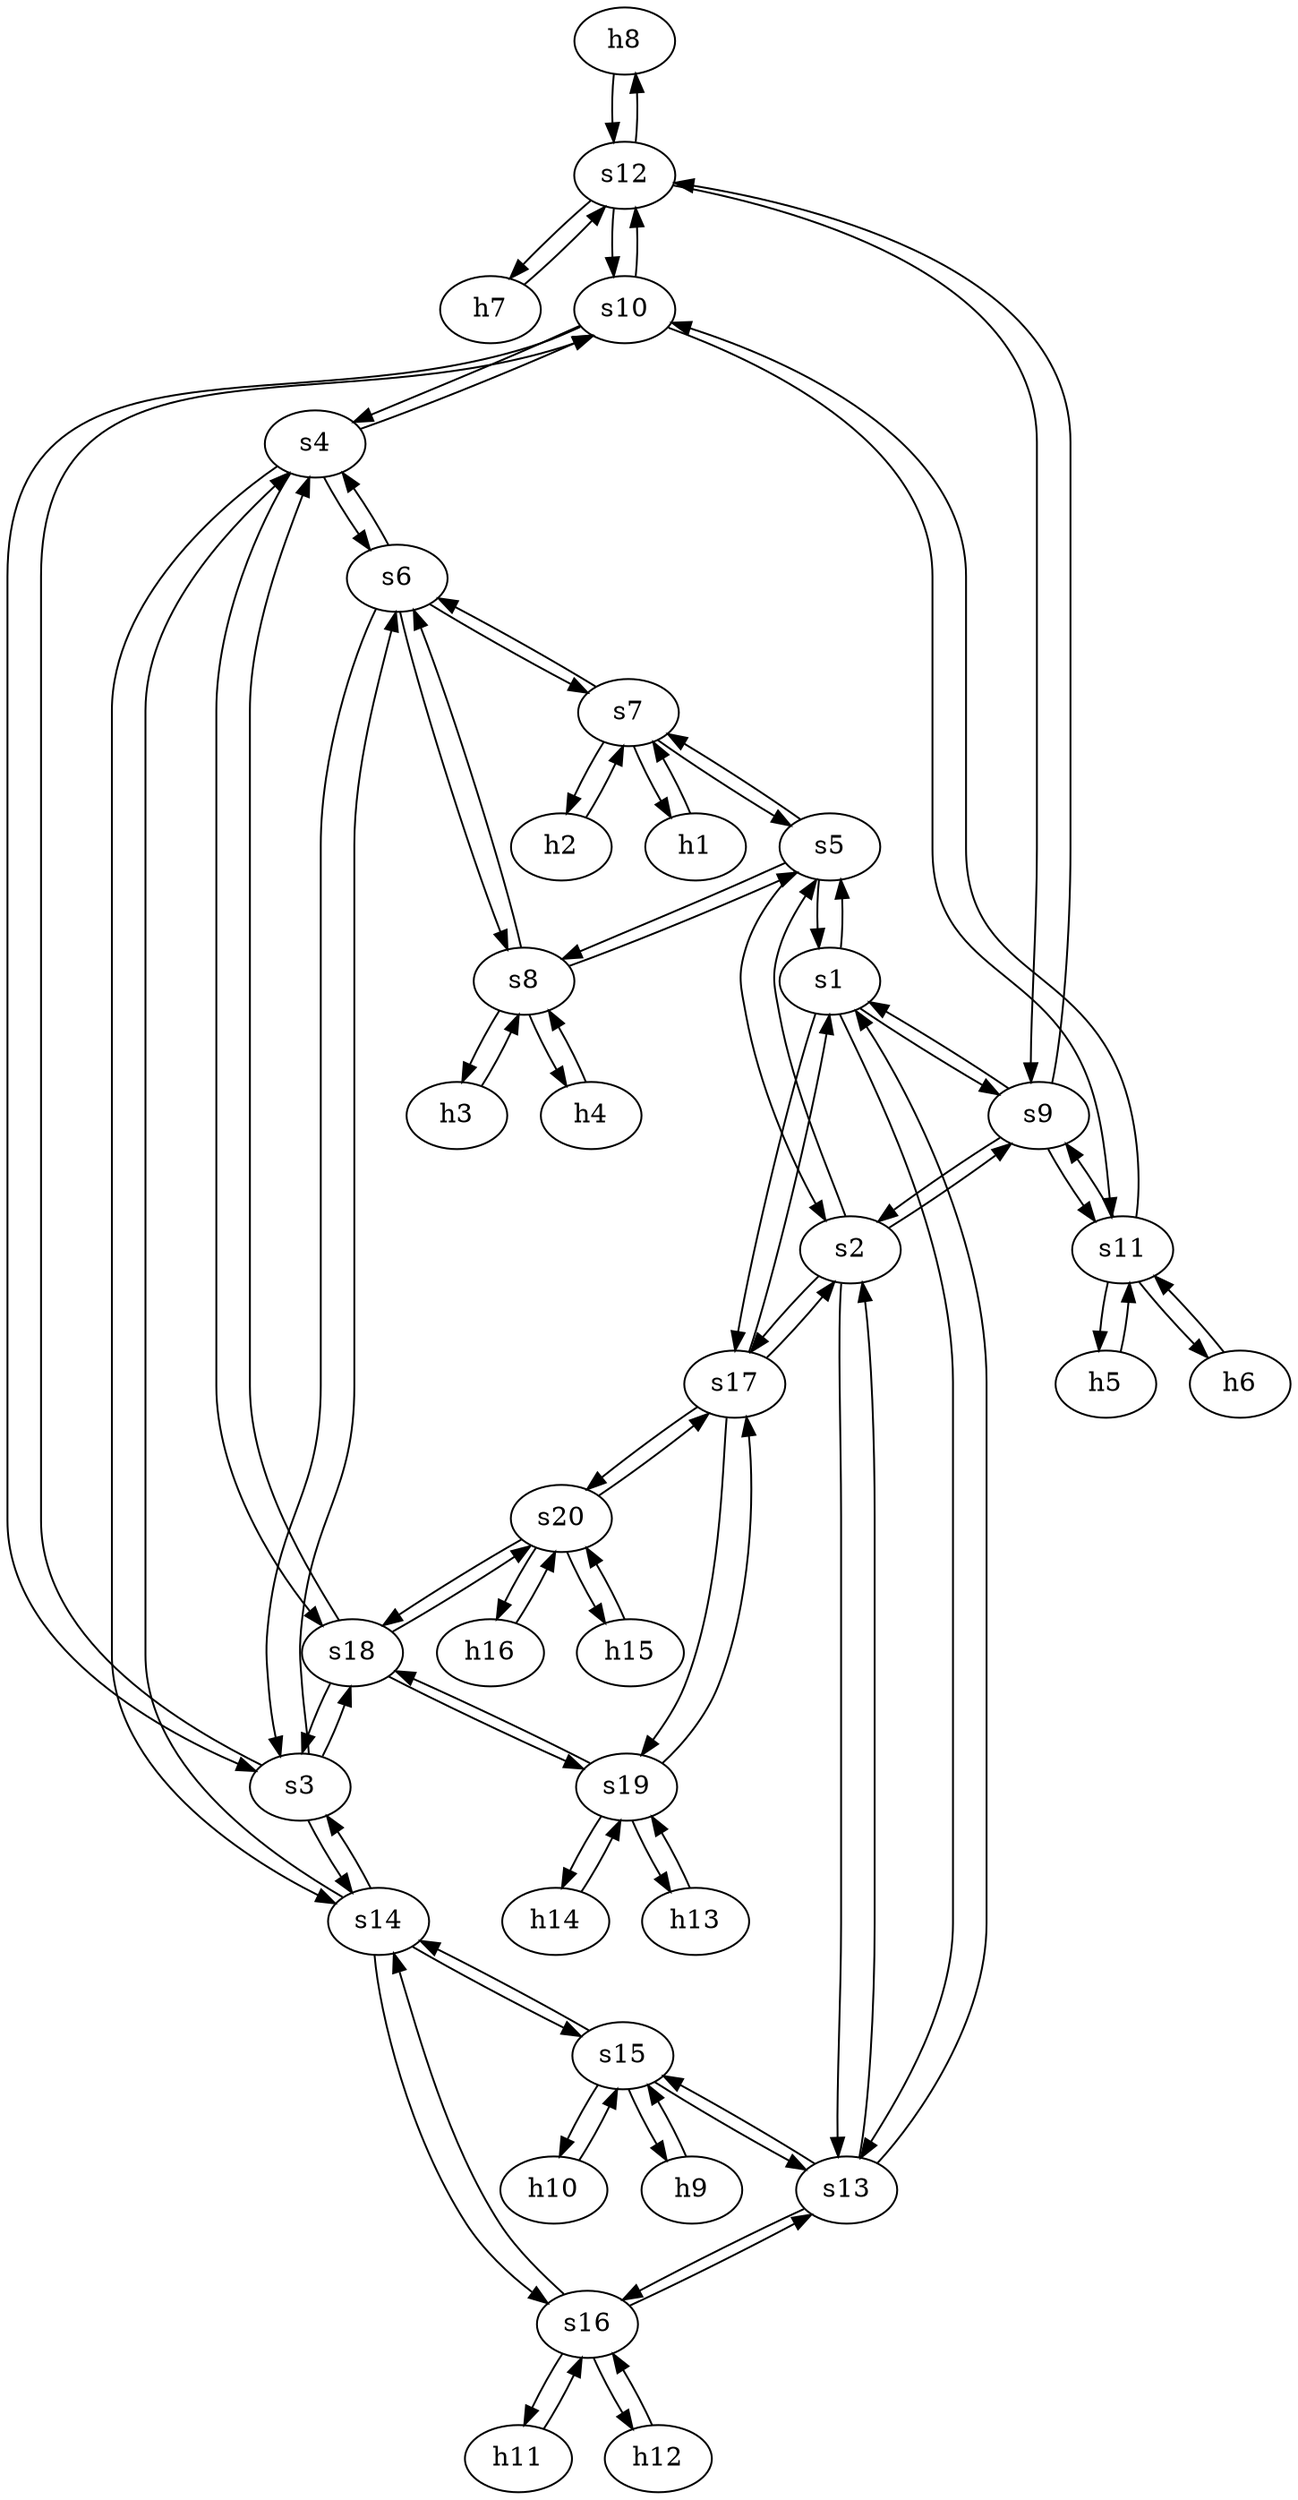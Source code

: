 strict digraph "" {
	h8	 [ip="111.0.0.8",
		mac="0:0:0:0:0:8",
		type=host];
	s12	 [id=12,
		level="edge",
		type=switch];
	h8 -> s12	 [capacity="1Gbps",
		cost=1,
		dst_port=3,
		src_port=0];
	h9	 [ip="111.0.0.9",
		mac="0:0:0:0:0:9",
		type=host];
	s15	 [id=15,
		level="edge",
		type=switch];
	h9 -> s15	 [capacity="1Gbps",
		cost=1,
		dst_port=2,
		src_port=0];
	h2	 [ip="111.0.0.2",
		mac="0:0:0:0:0:2",
		type=host];
	s7	 [id=7,
		level="edge",
		type=switch];
	h2 -> s7	 [capacity="1Gbps",
		cost=1,
		dst_port=3,
		src_port=0];
	h3	 [ip="111.0.0.3",
		mac="0:0:0:0:0:3",
		type=host];
	s8	 [id=8,
		level="edge",
		type=switch];
	h3 -> s8	 [capacity="1Gbps",
		cost=1,
		dst_port=2,
		src_port=0];
	h1	 [ip="111.0.0.1",
		mac="0:0:0:0:0:1",
		type=host];
	h1 -> s7	 [capacity="1Gbps",
		cost=1,
		dst_port=2,
		src_port=0];
	h6	 [ip="111.0.0.6",
		mac="0:0:0:0:0:6",
		type=host];
	s11	 [id=11,
		level="edge",
		type=switch];
	h6 -> s11	 [capacity="1Gbps",
		cost=1,
		dst_port=3,
		src_port=0];
	h7	 [ip="111.0.0.7",
		mac="0:0:0:0:0:7",
		type=host];
	h7 -> s12	 [capacity="1Gbps",
		cost=1,
		dst_port=2,
		src_port=0];
	h4	 [ip="111.0.0.4",
		mac="0:0:0:0:0:4",
		type=host];
	h4 -> s8	 [capacity="1Gbps",
		cost=1,
		dst_port=3,
		src_port=0];
	h5	 [ip="111.0.0.5",
		mac="0:0:0:0:0:5",
		type=host];
	h5 -> s11	 [capacity="1Gbps",
		cost=1,
		dst_port=2,
		src_port=0];
	s9	 [id=9,
		level=aggregation,
		type=switch];
	s2	 [id=2,
		level=core,
		type=switch];
	s9 -> s2	 [capacity="1Gbps",
		cost=1,
		dst_port=1,
		src_port=1];
	s1	 [id=1,
		level=core,
		type=switch];
	s9 -> s1	 [capacity="1Gbps",
		cost=1,
		dst_port=1,
		src_port=0];
	s9 -> s12	 [capacity="1Gbps",
		cost=1,
		dst_port=0,
		src_port=3];
	s9 -> s11	 [capacity="1Gbps",
		cost=1,
		dst_port=0,
		src_port=2];
	s8 -> h3	 [capacity="1Gbps",
		cost=1,
		dst_port=0,
		src_port=2];
	s8 -> h4	 [capacity="1Gbps",
		cost=1,
		dst_port=0,
		src_port=3];
	s6	 [id=6,
		level=aggregation,
		type=switch];
	s8 -> s6	 [capacity="1Gbps",
		cost=1,
		dst_port=3,
		src_port=1];
	s5	 [id=5,
		level=aggregation,
		type=switch];
	s8 -> s5	 [capacity="1Gbps",
		cost=1,
		dst_port=3,
		src_port=0];
	s3	 [id=3,
		level=core,
		type=switch];
	s3 -> s6	 [capacity="1Gbps",
		cost=1,
		dst_port=0,
		src_port=0];
	s18	 [id=18,
		level=aggregation,
		type=switch];
	s3 -> s18	 [capacity="1Gbps",
		cost=1,
		dst_port=0,
		src_port=3];
	s10	 [id=10,
		level=aggregation,
		type=switch];
	s3 -> s10	 [capacity="1Gbps",
		cost=1,
		dst_port=0,
		src_port=1];
	s14	 [id=14,
		level=aggregation,
		type=switch];
	s3 -> s14	 [capacity="1Gbps",
		cost=1,
		dst_port=0,
		src_port=2];
	s2 -> s9	 [capacity="1Gbps",
		cost=1,
		dst_port=1,
		src_port=1];
	s2 -> s5	 [capacity="1Gbps",
		cost=1,
		dst_port=1,
		src_port=0];
	s13	 [id=13,
		level=aggregation,
		type=switch];
	s2 -> s13	 [capacity="1Gbps",
		cost=1,
		dst_port=1,
		src_port=2];
	s17	 [id=17,
		level=aggregation,
		type=switch];
	s2 -> s17	 [capacity="1Gbps",
		cost=1,
		dst_port=1,
		src_port=3];
	s1 -> s9	 [capacity="1Gbps",
		cost=1,
		dst_port=0,
		src_port=1];
	s1 -> s5	 [capacity="1Gbps",
		cost=1,
		dst_port=0,
		src_port=0];
	s1 -> s13	 [capacity="1Gbps",
		cost=1,
		dst_port=0,
		src_port=2];
	s1 -> s17	 [capacity="1Gbps",
		cost=1,
		dst_port=0,
		src_port=3];
	s7 -> h2	 [capacity="1Gbps",
		cost=1,
		dst_port=0,
		src_port=3];
	s7 -> h1	 [capacity="1Gbps",
		cost=1,
		dst_port=0,
		src_port=2];
	s7 -> s6	 [capacity="1Gbps",
		cost=1,
		dst_port=2,
		src_port=1];
	s7 -> s5	 [capacity="1Gbps",
		cost=1,
		dst_port=2,
		src_port=0];
	s6 -> s8	 [capacity="1Gbps",
		cost=1,
		dst_port=1,
		src_port=3];
	s6 -> s3	 [capacity="1Gbps",
		cost=1,
		dst_port=0,
		src_port=0];
	s6 -> s7	 [capacity="1Gbps",
		cost=1,
		dst_port=1,
		src_port=2];
	s4	 [id=4,
		level=core,
		type=switch];
	s6 -> s4	 [capacity="1Gbps",
		cost=1,
		dst_port=0,
		src_port=1];
	s5 -> s8	 [capacity="1Gbps",
		cost=1,
		dst_port=0,
		src_port=3];
	s5 -> s2	 [capacity="1Gbps",
		cost=1,
		dst_port=0,
		src_port=1];
	s5 -> s1	 [capacity="1Gbps",
		cost=1,
		dst_port=0,
		src_port=0];
	s5 -> s7	 [capacity="1Gbps",
		cost=1,
		dst_port=0,
		src_port=2];
	s4 -> s6	 [capacity="1Gbps",
		cost=1,
		dst_port=1,
		src_port=0];
	s4 -> s18	 [capacity="1Gbps",
		cost=1,
		dst_port=1,
		src_port=3];
	s4 -> s10	 [capacity="1Gbps",
		cost=1,
		dst_port=1,
		src_port=1];
	s4 -> s14	 [capacity="1Gbps",
		cost=1,
		dst_port=1,
		src_port=2];
	s19	 [id=19,
		level="edge",
		type=switch];
	s19 -> s18	 [capacity="1Gbps",
		cost=1,
		dst_port=2,
		src_port=1];
	s19 -> s17	 [capacity="1Gbps",
		cost=1,
		dst_port=2,
		src_port=0];
	h13	 [ip="111.0.0.13",
		mac="0:0:0:0:0:d",
		type=host];
	s19 -> h13	 [capacity="1Gbps",
		cost=1,
		dst_port=0,
		src_port=2];
	h14	 [ip="111.0.0.14",
		mac="0:0:0:0:0:e",
		type=host];
	s19 -> h14	 [capacity="1Gbps",
		cost=1,
		dst_port=0,
		src_port=3];
	s18 -> s3	 [capacity="1Gbps",
		cost=1,
		dst_port=3,
		src_port=0];
	s18 -> s4	 [capacity="1Gbps",
		cost=1,
		dst_port=3,
		src_port=1];
	s18 -> s19	 [capacity="1Gbps",
		cost=1,
		dst_port=1,
		src_port=2];
	s20	 [id=20,
		level="edge",
		type=switch];
	s18 -> s20	 [capacity="1Gbps",
		cost=1,
		dst_port=1,
		src_port=3];
	s13 -> s2	 [capacity="1Gbps",
		cost=1,
		dst_port=2,
		src_port=1];
	s13 -> s1	 [capacity="1Gbps",
		cost=1,
		dst_port=2,
		src_port=0];
	s16	 [id=16,
		level="edge",
		type=switch];
	s13 -> s16	 [capacity="1Gbps",
		cost=1,
		dst_port=0,
		src_port=3];
	s13 -> s15	 [capacity="1Gbps",
		cost=1,
		dst_port=0,
		src_port=2];
	s12 -> h8	 [capacity="1Gbps",
		cost=1,
		dst_port=0,
		src_port=3];
	s12 -> h7	 [capacity="1Gbps",
		cost=1,
		dst_port=0,
		src_port=2];
	s12 -> s9	 [capacity="1Gbps",
		cost=1,
		dst_port=3,
		src_port=0];
	s12 -> s10	 [capacity="1Gbps",
		cost=1,
		dst_port=3,
		src_port=1];
	s11 -> h6	 [capacity="1Gbps",
		cost=1,
		dst_port=0,
		src_port=3];
	s11 -> h5	 [capacity="1Gbps",
		cost=1,
		dst_port=0,
		src_port=2];
	s11 -> s9	 [capacity="1Gbps",
		cost=1,
		dst_port=2,
		src_port=0];
	s11 -> s10	 [capacity="1Gbps",
		cost=1,
		dst_port=2,
		src_port=1];
	s10 -> s3	 [capacity="1Gbps",
		cost=1,
		dst_port=1,
		src_port=0];
	s10 -> s4	 [capacity="1Gbps",
		cost=1,
		dst_port=1,
		src_port=1];
	s10 -> s12	 [capacity="1Gbps",
		cost=1,
		dst_port=1,
		src_port=3];
	s10 -> s11	 [capacity="1Gbps",
		cost=1,
		dst_port=1,
		src_port=2];
	s17 -> s2	 [capacity="1Gbps",
		cost=1,
		dst_port=3,
		src_port=1];
	s17 -> s1	 [capacity="1Gbps",
		cost=1,
		dst_port=3,
		src_port=0];
	s17 -> s19	 [capacity="1Gbps",
		cost=1,
		dst_port=0,
		src_port=2];
	s17 -> s20	 [capacity="1Gbps",
		cost=1,
		dst_port=0,
		src_port=3];
	s16 -> s13	 [capacity="1Gbps",
		cost=1,
		dst_port=3,
		src_port=0];
	s16 -> s14	 [capacity="1Gbps",
		cost=1,
		dst_port=3,
		src_port=1];
	h11	 [ip="111.0.0.11",
		mac="0:0:0:0:0:b",
		type=host];
	s16 -> h11	 [capacity="1Gbps",
		cost=1,
		dst_port=0,
		src_port=2];
	h12	 [ip="111.0.0.12",
		mac="0:0:0:0:0:c",
		type=host];
	s16 -> h12	 [capacity="1Gbps",
		cost=1,
		dst_port=0,
		src_port=3];
	s15 -> h9	 [capacity="1Gbps",
		cost=1,
		dst_port=0,
		src_port=2];
	s15 -> s13	 [capacity="1Gbps",
		cost=1,
		dst_port=2,
		src_port=0];
	s15 -> s14	 [capacity="1Gbps",
		cost=1,
		dst_port=2,
		src_port=1];
	h10	 [ip="111.0.0.10",
		mac="0:0:0:0:0:a",
		type=host];
	s15 -> h10	 [capacity="1Gbps",
		cost=1,
		dst_port=0,
		src_port=3];
	s14 -> s3	 [capacity="1Gbps",
		cost=1,
		dst_port=2,
		src_port=0];
	s14 -> s4	 [capacity="1Gbps",
		cost=1,
		dst_port=2,
		src_port=1];
	s14 -> s16	 [capacity="1Gbps",
		cost=1,
		dst_port=1,
		src_port=3];
	s14 -> s15	 [capacity="1Gbps",
		cost=1,
		dst_port=1,
		src_port=2];
	h10 -> s15	 [capacity="1Gbps",
		cost=1,
		dst_port=3,
		src_port=0];
	h11 -> s16	 [capacity="1Gbps",
		cost=1,
		dst_port=2,
		src_port=0];
	h12 -> s16	 [capacity="1Gbps",
		cost=1,
		dst_port=3,
		src_port=0];
	h13 -> s19	 [capacity="1Gbps",
		cost=1,
		dst_port=2,
		src_port=0];
	h14 -> s19	 [capacity="1Gbps",
		cost=1,
		dst_port=3,
		src_port=0];
	h15	 [ip="111.0.0.15",
		mac="0:0:0:0:0:f",
		type=host];
	h15 -> s20	 [capacity="1Gbps",
		cost=1,
		dst_port=2,
		src_port=0];
	h16	 [ip="111.0.0.16",
		mac="0:0:0:0:0:10",
		type=host];
	h16 -> s20	 [capacity="1Gbps",
		cost=1,
		dst_port=3,
		src_port=0];
	s20 -> s18	 [capacity="1Gbps",
		cost=1,
		dst_port=3,
		src_port=1];
	s20 -> s17	 [capacity="1Gbps",
		cost=1,
		dst_port=3,
		src_port=0];
	s20 -> h15	 [capacity="1Gbps",
		cost=1,
		dst_port=0,
		src_port=2];
	s20 -> h16	 [capacity="1Gbps",
		cost=1,
		dst_port=0,
		src_port=3];
}
